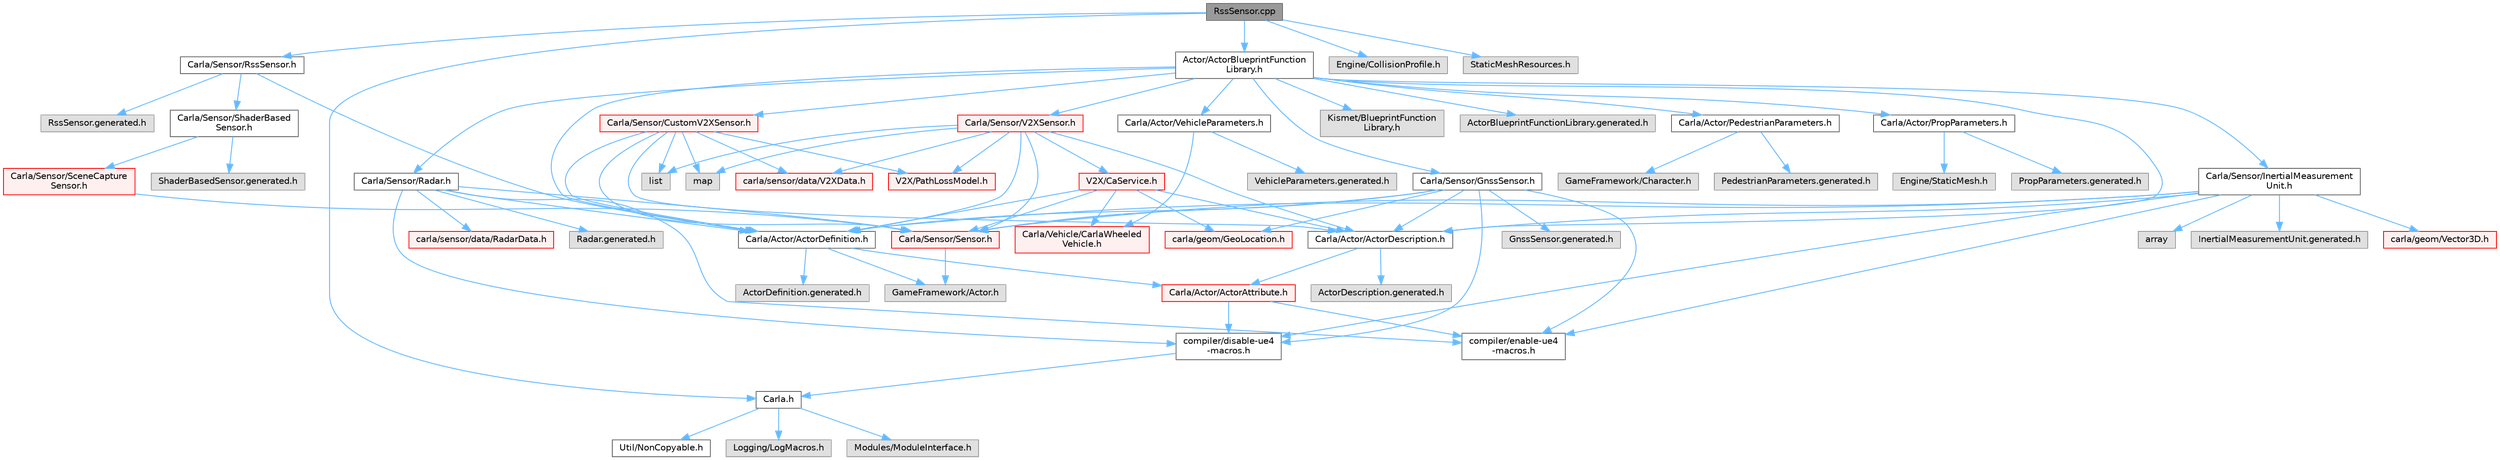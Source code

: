 digraph "RssSensor.cpp"
{
 // INTERACTIVE_SVG=YES
 // LATEX_PDF_SIZE
  bgcolor="transparent";
  edge [fontname=Helvetica,fontsize=10,labelfontname=Helvetica,labelfontsize=10];
  node [fontname=Helvetica,fontsize=10,shape=box,height=0.2,width=0.4];
  Node1 [id="Node000001",label="RssSensor.cpp",height=0.2,width=0.4,color="gray40", fillcolor="grey60", style="filled", fontcolor="black",tooltip=" "];
  Node1 -> Node2 [id="edge1_Node000001_Node000002",color="steelblue1",style="solid",tooltip=" "];
  Node2 [id="Node000002",label="Carla.h",height=0.2,width=0.4,color="grey40", fillcolor="white", style="filled",URL="$d7/d7d/Carla_8h.html",tooltip=" "];
  Node2 -> Node3 [id="edge2_Node000002_Node000003",color="steelblue1",style="solid",tooltip=" "];
  Node3 [id="Node000003",label="Util/NonCopyable.h",height=0.2,width=0.4,color="grey40", fillcolor="white", style="filled",URL="$d4/d57/Unreal_2CarlaUE4_2Plugins_2Carla_2Source_2Carla_2Util_2NonCopyable_8h.html",tooltip=" "];
  Node2 -> Node4 [id="edge3_Node000002_Node000004",color="steelblue1",style="solid",tooltip=" "];
  Node4 [id="Node000004",label="Logging/LogMacros.h",height=0.2,width=0.4,color="grey60", fillcolor="#E0E0E0", style="filled",tooltip=" "];
  Node2 -> Node5 [id="edge4_Node000002_Node000005",color="steelblue1",style="solid",tooltip=" "];
  Node5 [id="Node000005",label="Modules/ModuleInterface.h",height=0.2,width=0.4,color="grey60", fillcolor="#E0E0E0", style="filled",tooltip=" "];
  Node1 -> Node6 [id="edge5_Node000001_Node000006",color="steelblue1",style="solid",tooltip=" "];
  Node6 [id="Node000006",label="Carla/Sensor/RssSensor.h",height=0.2,width=0.4,color="grey40", fillcolor="white", style="filled",URL="$de/d29/Unreal_2CarlaUE4_2Plugins_2Carla_2Source_2Carla_2Sensor_2RssSensor_8h.html",tooltip=" "];
  Node6 -> Node7 [id="edge6_Node000006_Node000007",color="steelblue1",style="solid",tooltip=" "];
  Node7 [id="Node000007",label="Carla/Sensor/ShaderBased\lSensor.h",height=0.2,width=0.4,color="grey40", fillcolor="white", style="filled",URL="$da/d69/ShaderBasedSensor_8h.html",tooltip=" "];
  Node7 -> Node8 [id="edge7_Node000007_Node000008",color="steelblue1",style="solid",tooltip=" "];
  Node8 [id="Node000008",label="Carla/Sensor/SceneCapture\lSensor.h",height=0.2,width=0.4,color="red", fillcolor="#FFF0F0", style="filled",URL="$d8/d95/SceneCaptureSensor_8h.html",tooltip=" "];
  Node8 -> Node320 [id="edge8_Node000008_Node000320",color="steelblue1",style="solid",tooltip=" "];
  Node320 [id="Node000320",label="Carla/Sensor/Sensor.h",height=0.2,width=0.4,color="red", fillcolor="#FFF0F0", style="filled",URL="$d7/d7d/Unreal_2CarlaUE4_2Plugins_2Carla_2Source_2Carla_2Sensor_2Sensor_8h.html",tooltip=" "];
  Node320 -> Node219 [id="edge9_Node000320_Node000219",color="steelblue1",style="solid",tooltip=" "];
  Node219 [id="Node000219",label="GameFramework/Actor.h",height=0.2,width=0.4,color="grey60", fillcolor="#E0E0E0", style="filled",tooltip=" "];
  Node7 -> Node352 [id="edge10_Node000007_Node000352",color="steelblue1",style="solid",tooltip=" "];
  Node352 [id="Node000352",label="ShaderBasedSensor.generated.h",height=0.2,width=0.4,color="grey60", fillcolor="#E0E0E0", style="filled",tooltip=" "];
  Node6 -> Node323 [id="edge11_Node000006_Node000323",color="steelblue1",style="solid",tooltip=" "];
  Node323 [id="Node000323",label="Carla/Actor/ActorDefinition.h",height=0.2,width=0.4,color="grey40", fillcolor="white", style="filled",URL="$d0/d65/Unreal_2CarlaUE4_2Plugins_2Carla_2Source_2Carla_2Actor_2ActorDefinition_8h.html",tooltip=" "];
  Node323 -> Node17 [id="edge12_Node000323_Node000017",color="steelblue1",style="solid",tooltip=" "];
  Node17 [id="Node000017",label="Carla/Actor/ActorAttribute.h",height=0.2,width=0.4,color="red", fillcolor="#FFF0F0", style="filled",URL="$d6/d1a/Unreal_2CarlaUE4_2Plugins_2Carla_2Source_2Carla_2Actor_2ActorAttribute_8h.html",tooltip=" "];
  Node17 -> Node18 [id="edge13_Node000017_Node000018",color="steelblue1",style="solid",tooltip=" "];
  Node18 [id="Node000018",label="compiler/disable-ue4\l-macros.h",height=0.2,width=0.4,color="grey40", fillcolor="white", style="filled",URL="$d2/d02/disable-ue4-macros_8h.html",tooltip=" "];
  Node18 -> Node2 [id="edge14_Node000018_Node000002",color="steelblue1",style="solid",tooltip=" "];
  Node17 -> Node21 [id="edge15_Node000017_Node000021",color="steelblue1",style="solid",tooltip=" "];
  Node21 [id="Node000021",label="compiler/enable-ue4\l-macros.h",height=0.2,width=0.4,color="grey40", fillcolor="white", style="filled",URL="$d9/da2/enable-ue4-macros_8h.html",tooltip=" "];
  Node323 -> Node219 [id="edge16_Node000323_Node000219",color="steelblue1",style="solid",tooltip=" "];
  Node323 -> Node324 [id="edge17_Node000323_Node000324",color="steelblue1",style="solid",tooltip=" "];
  Node324 [id="Node000324",label="ActorDefinition.generated.h",height=0.2,width=0.4,color="grey60", fillcolor="#E0E0E0", style="filled",tooltip=" "];
  Node6 -> Node353 [id="edge18_Node000006_Node000353",color="steelblue1",style="solid",tooltip=" "];
  Node353 [id="Node000353",label="RssSensor.generated.h",height=0.2,width=0.4,color="grey60", fillcolor="#E0E0E0", style="filled",tooltip=" "];
  Node1 -> Node354 [id="edge19_Node000001_Node000354",color="steelblue1",style="solid",tooltip=" "];
  Node354 [id="Node000354",label="Actor/ActorBlueprintFunction\lLibrary.h",height=0.2,width=0.4,color="grey40", fillcolor="white", style="filled",URL="$d7/dda/ActorBlueprintFunctionLibrary_8h.html",tooltip=" "];
  Node354 -> Node323 [id="edge20_Node000354_Node000323",color="steelblue1",style="solid",tooltip=" "];
  Node354 -> Node16 [id="edge21_Node000354_Node000016",color="steelblue1",style="solid",tooltip=" "];
  Node16 [id="Node000016",label="Carla/Actor/ActorDescription.h",height=0.2,width=0.4,color="grey40", fillcolor="white", style="filled",URL="$d4/de6/Unreal_2CarlaUE4_2Plugins_2Carla_2Source_2Carla_2Actor_2ActorDescription_8h.html",tooltip=" "];
  Node16 -> Node17 [id="edge22_Node000016_Node000017",color="steelblue1",style="solid",tooltip=" "];
  Node16 -> Node23 [id="edge23_Node000016_Node000023",color="steelblue1",style="solid",tooltip=" "];
  Node23 [id="Node000023",label="ActorDescription.generated.h",height=0.2,width=0.4,color="grey60", fillcolor="#E0E0E0", style="filled",tooltip=" "];
  Node354 -> Node355 [id="edge24_Node000354_Node000355",color="steelblue1",style="solid",tooltip=" "];
  Node355 [id="Node000355",label="Carla/Actor/PedestrianParameters.h",height=0.2,width=0.4,color="grey40", fillcolor="white", style="filled",URL="$d5/dca/PedestrianParameters_8h.html",tooltip=" "];
  Node355 -> Node356 [id="edge25_Node000355_Node000356",color="steelblue1",style="solid",tooltip=" "];
  Node356 [id="Node000356",label="GameFramework/Character.h",height=0.2,width=0.4,color="grey60", fillcolor="#E0E0E0", style="filled",tooltip=" "];
  Node355 -> Node357 [id="edge26_Node000355_Node000357",color="steelblue1",style="solid",tooltip=" "];
  Node357 [id="Node000357",label="PedestrianParameters.generated.h",height=0.2,width=0.4,color="grey60", fillcolor="#E0E0E0", style="filled",tooltip=" "];
  Node354 -> Node358 [id="edge27_Node000354_Node000358",color="steelblue1",style="solid",tooltip=" "];
  Node358 [id="Node000358",label="Carla/Actor/PropParameters.h",height=0.2,width=0.4,color="grey40", fillcolor="white", style="filled",URL="$dc/d01/PropParameters_8h.html",tooltip=" "];
  Node358 -> Node359 [id="edge28_Node000358_Node000359",color="steelblue1",style="solid",tooltip=" "];
  Node359 [id="Node000359",label="Engine/StaticMesh.h",height=0.2,width=0.4,color="grey60", fillcolor="#E0E0E0", style="filled",tooltip=" "];
  Node358 -> Node360 [id="edge29_Node000358_Node000360",color="steelblue1",style="solid",tooltip=" "];
  Node360 [id="Node000360",label="PropParameters.generated.h",height=0.2,width=0.4,color="grey60", fillcolor="#E0E0E0", style="filled",tooltip=" "];
  Node354 -> Node361 [id="edge30_Node000354_Node000361",color="steelblue1",style="solid",tooltip=" "];
  Node361 [id="Node000361",label="Carla/Actor/VehicleParameters.h",height=0.2,width=0.4,color="grey40", fillcolor="white", style="filled",URL="$d1/d1b/VehicleParameters_8h.html",tooltip=" "];
  Node361 -> Node41 [id="edge31_Node000361_Node000041",color="steelblue1",style="solid",tooltip=" "];
  Node41 [id="Node000041",label="Carla/Vehicle/CarlaWheeled\lVehicle.h",height=0.2,width=0.4,color="red", fillcolor="#FFF0F0", style="filled",URL="$d3/d00/CarlaWheeledVehicle_8h.html",tooltip=" "];
  Node361 -> Node362 [id="edge32_Node000361_Node000362",color="steelblue1",style="solid",tooltip=" "];
  Node362 [id="Node000362",label="VehicleParameters.generated.h",height=0.2,width=0.4,color="grey60", fillcolor="#E0E0E0", style="filled",tooltip=" "];
  Node354 -> Node363 [id="edge33_Node000354_Node000363",color="steelblue1",style="solid",tooltip=" "];
  Node363 [id="Node000363",label="Carla/Sensor/GnssSensor.h",height=0.2,width=0.4,color="grey40", fillcolor="white", style="filled",URL="$d9/d73/GnssSensor_8h.html",tooltip=" "];
  Node363 -> Node320 [id="edge34_Node000363_Node000320",color="steelblue1",style="solid",tooltip=" "];
  Node363 -> Node323 [id="edge35_Node000363_Node000323",color="steelblue1",style="solid",tooltip=" "];
  Node363 -> Node16 [id="edge36_Node000363_Node000016",color="steelblue1",style="solid",tooltip=" "];
  Node363 -> Node18 [id="edge37_Node000363_Node000018",color="steelblue1",style="solid",tooltip=" "];
  Node363 -> Node167 [id="edge38_Node000363_Node000167",color="steelblue1",style="solid",tooltip=" "];
  Node167 [id="Node000167",label="carla/geom/GeoLocation.h",height=0.2,width=0.4,color="red", fillcolor="#FFF0F0", style="filled",URL="$d7/d86/GeoLocation_8h.html",tooltip=" "];
  Node363 -> Node21 [id="edge39_Node000363_Node000021",color="steelblue1",style="solid",tooltip=" "];
  Node363 -> Node364 [id="edge40_Node000363_Node000364",color="steelblue1",style="solid",tooltip=" "];
  Node364 [id="Node000364",label="GnssSensor.generated.h",height=0.2,width=0.4,color="grey60", fillcolor="#E0E0E0", style="filled",tooltip=" "];
  Node354 -> Node365 [id="edge41_Node000354_Node000365",color="steelblue1",style="solid",tooltip=" "];
  Node365 [id="Node000365",label="Carla/Sensor/Radar.h",height=0.2,width=0.4,color="grey40", fillcolor="white", style="filled",URL="$d6/de9/Radar_8h.html",tooltip=" "];
  Node365 -> Node320 [id="edge42_Node000365_Node000320",color="steelblue1",style="solid",tooltip=" "];
  Node365 -> Node323 [id="edge43_Node000365_Node000323",color="steelblue1",style="solid",tooltip=" "];
  Node365 -> Node18 [id="edge44_Node000365_Node000018",color="steelblue1",style="solid",tooltip=" "];
  Node365 -> Node180 [id="edge45_Node000365_Node000180",color="steelblue1",style="solid",tooltip=" "];
  Node180 [id="Node000180",label="carla/sensor/data/RadarData.h",height=0.2,width=0.4,color="red", fillcolor="#FFF0F0", style="filled",URL="$d5/dc7/RadarData_8h.html",tooltip=" "];
  Node365 -> Node21 [id="edge46_Node000365_Node000021",color="steelblue1",style="solid",tooltip=" "];
  Node365 -> Node366 [id="edge47_Node000365_Node000366",color="steelblue1",style="solid",tooltip=" "];
  Node366 [id="Node000366",label="Radar.generated.h",height=0.2,width=0.4,color="grey60", fillcolor="#E0E0E0", style="filled",tooltip=" "];
  Node354 -> Node367 [id="edge48_Node000354_Node000367",color="steelblue1",style="solid",tooltip=" "];
  Node367 [id="Node000367",label="Carla/Sensor/InertialMeasurement\lUnit.h",height=0.2,width=0.4,color="grey40", fillcolor="white", style="filled",URL="$d7/dfa/InertialMeasurementUnit_8h.html",tooltip=" "];
  Node367 -> Node320 [id="edge49_Node000367_Node000320",color="steelblue1",style="solid",tooltip=" "];
  Node367 -> Node323 [id="edge50_Node000367_Node000323",color="steelblue1",style="solid",tooltip=" "];
  Node367 -> Node16 [id="edge51_Node000367_Node000016",color="steelblue1",style="solid",tooltip=" "];
  Node367 -> Node18 [id="edge52_Node000367_Node000018",color="steelblue1",style="solid",tooltip=" "];
  Node367 -> Node128 [id="edge53_Node000367_Node000128",color="steelblue1",style="solid",tooltip=" "];
  Node128 [id="Node000128",label="carla/geom/Vector3D.h",height=0.2,width=0.4,color="red", fillcolor="#FFF0F0", style="filled",URL="$de/d70/geom_2Vector3D_8h.html",tooltip=" "];
  Node367 -> Node21 [id="edge54_Node000367_Node000021",color="steelblue1",style="solid",tooltip=" "];
  Node367 -> Node146 [id="edge55_Node000367_Node000146",color="steelblue1",style="solid",tooltip=" "];
  Node146 [id="Node000146",label="array",height=0.2,width=0.4,color="grey60", fillcolor="#E0E0E0", style="filled",tooltip=" "];
  Node367 -> Node368 [id="edge56_Node000367_Node000368",color="steelblue1",style="solid",tooltip=" "];
  Node368 [id="Node000368",label="InertialMeasurementUnit.generated.h",height=0.2,width=0.4,color="grey60", fillcolor="#E0E0E0", style="filled",tooltip=" "];
  Node354 -> Node369 [id="edge57_Node000354_Node000369",color="steelblue1",style="solid",tooltip=" "];
  Node369 [id="Node000369",label="Carla/Sensor/V2XSensor.h",height=0.2,width=0.4,color="red", fillcolor="#FFF0F0", style="filled",URL="$d1/d71/V2XSensor_8h.html",tooltip=" "];
  Node369 -> Node320 [id="edge58_Node000369_Node000320",color="steelblue1",style="solid",tooltip=" "];
  Node369 -> Node323 [id="edge59_Node000369_Node000323",color="steelblue1",style="solid",tooltip=" "];
  Node369 -> Node16 [id="edge60_Node000369_Node000016",color="steelblue1",style="solid",tooltip=" "];
  Node369 -> Node186 [id="edge61_Node000369_Node000186",color="steelblue1",style="solid",tooltip=" "];
  Node186 [id="Node000186",label="carla/sensor/data/V2XData.h",height=0.2,width=0.4,color="red", fillcolor="#FFF0F0", style="filled",URL="$d8/db7/V2XData_8h.html",tooltip=" "];
  Node369 -> Node370 [id="edge62_Node000369_Node000370",color="steelblue1",style="solid",tooltip=" "];
  Node370 [id="Node000370",label="V2X/CaService.h",height=0.2,width=0.4,color="red", fillcolor="#FFF0F0", style="filled",URL="$df/dd8/CaService_8h.html",tooltip=" "];
  Node370 -> Node320 [id="edge63_Node000370_Node000320",color="steelblue1",style="solid",tooltip=" "];
  Node370 -> Node323 [id="edge64_Node000370_Node000323",color="steelblue1",style="solid",tooltip=" "];
  Node370 -> Node16 [id="edge65_Node000370_Node000016",color="steelblue1",style="solid",tooltip=" "];
  Node370 -> Node41 [id="edge66_Node000370_Node000041",color="steelblue1",style="solid",tooltip=" "];
  Node370 -> Node167 [id="edge67_Node000370_Node000167",color="steelblue1",style="solid",tooltip=" "];
  Node369 -> Node371 [id="edge68_Node000369_Node000371",color="steelblue1",style="solid",tooltip=" "];
  Node371 [id="Node000371",label="V2X/PathLossModel.h",height=0.2,width=0.4,color="red", fillcolor="#FFF0F0", style="filled",URL="$dd/dc7/PathLossModel_8h.html",tooltip=" "];
  Node369 -> Node372 [id="edge69_Node000369_Node000372",color="steelblue1",style="solid",tooltip=" "];
  Node372 [id="Node000372",label="list",height=0.2,width=0.4,color="grey60", fillcolor="#E0E0E0", style="filled",tooltip=" "];
  Node369 -> Node283 [id="edge70_Node000369_Node000283",color="steelblue1",style="solid",tooltip=" "];
  Node283 [id="Node000283",label="map",height=0.2,width=0.4,color="grey60", fillcolor="#E0E0E0", style="filled",tooltip=" "];
  Node354 -> Node374 [id="edge71_Node000354_Node000374",color="steelblue1",style="solid",tooltip=" "];
  Node374 [id="Node000374",label="Carla/Sensor/CustomV2XSensor.h",height=0.2,width=0.4,color="red", fillcolor="#FFF0F0", style="filled",URL="$df/d4b/CustomV2XSensor_8h.html",tooltip=" "];
  Node374 -> Node320 [id="edge72_Node000374_Node000320",color="steelblue1",style="solid",tooltip=" "];
  Node374 -> Node323 [id="edge73_Node000374_Node000323",color="steelblue1",style="solid",tooltip=" "];
  Node374 -> Node16 [id="edge74_Node000374_Node000016",color="steelblue1",style="solid",tooltip=" "];
  Node374 -> Node186 [id="edge75_Node000374_Node000186",color="steelblue1",style="solid",tooltip=" "];
  Node374 -> Node371 [id="edge76_Node000374_Node000371",color="steelblue1",style="solid",tooltip=" "];
  Node374 -> Node372 [id="edge77_Node000374_Node000372",color="steelblue1",style="solid",tooltip=" "];
  Node374 -> Node283 [id="edge78_Node000374_Node000283",color="steelblue1",style="solid",tooltip=" "];
  Node354 -> Node308 [id="edge79_Node000354_Node000308",color="steelblue1",style="solid",tooltip=" "];
  Node308 [id="Node000308",label="Kismet/BlueprintFunction\lLibrary.h",height=0.2,width=0.4,color="grey60", fillcolor="#E0E0E0", style="filled",tooltip=" "];
  Node354 -> Node376 [id="edge80_Node000354_Node000376",color="steelblue1",style="solid",tooltip=" "];
  Node376 [id="Node000376",label="ActorBlueprintFunctionLibrary.generated.h",height=0.2,width=0.4,color="grey60", fillcolor="#E0E0E0", style="filled",tooltip=" "];
  Node1 -> Node377 [id="edge81_Node000001_Node000377",color="steelblue1",style="solid",tooltip=" "];
  Node377 [id="Node000377",label="Engine/CollisionProfile.h",height=0.2,width=0.4,color="grey60", fillcolor="#E0E0E0", style="filled",tooltip=" "];
  Node1 -> Node378 [id="edge82_Node000001_Node000378",color="steelblue1",style="solid",tooltip=" "];
  Node378 [id="Node000378",label="StaticMeshResources.h",height=0.2,width=0.4,color="grey60", fillcolor="#E0E0E0", style="filled",tooltip=" "];
}
